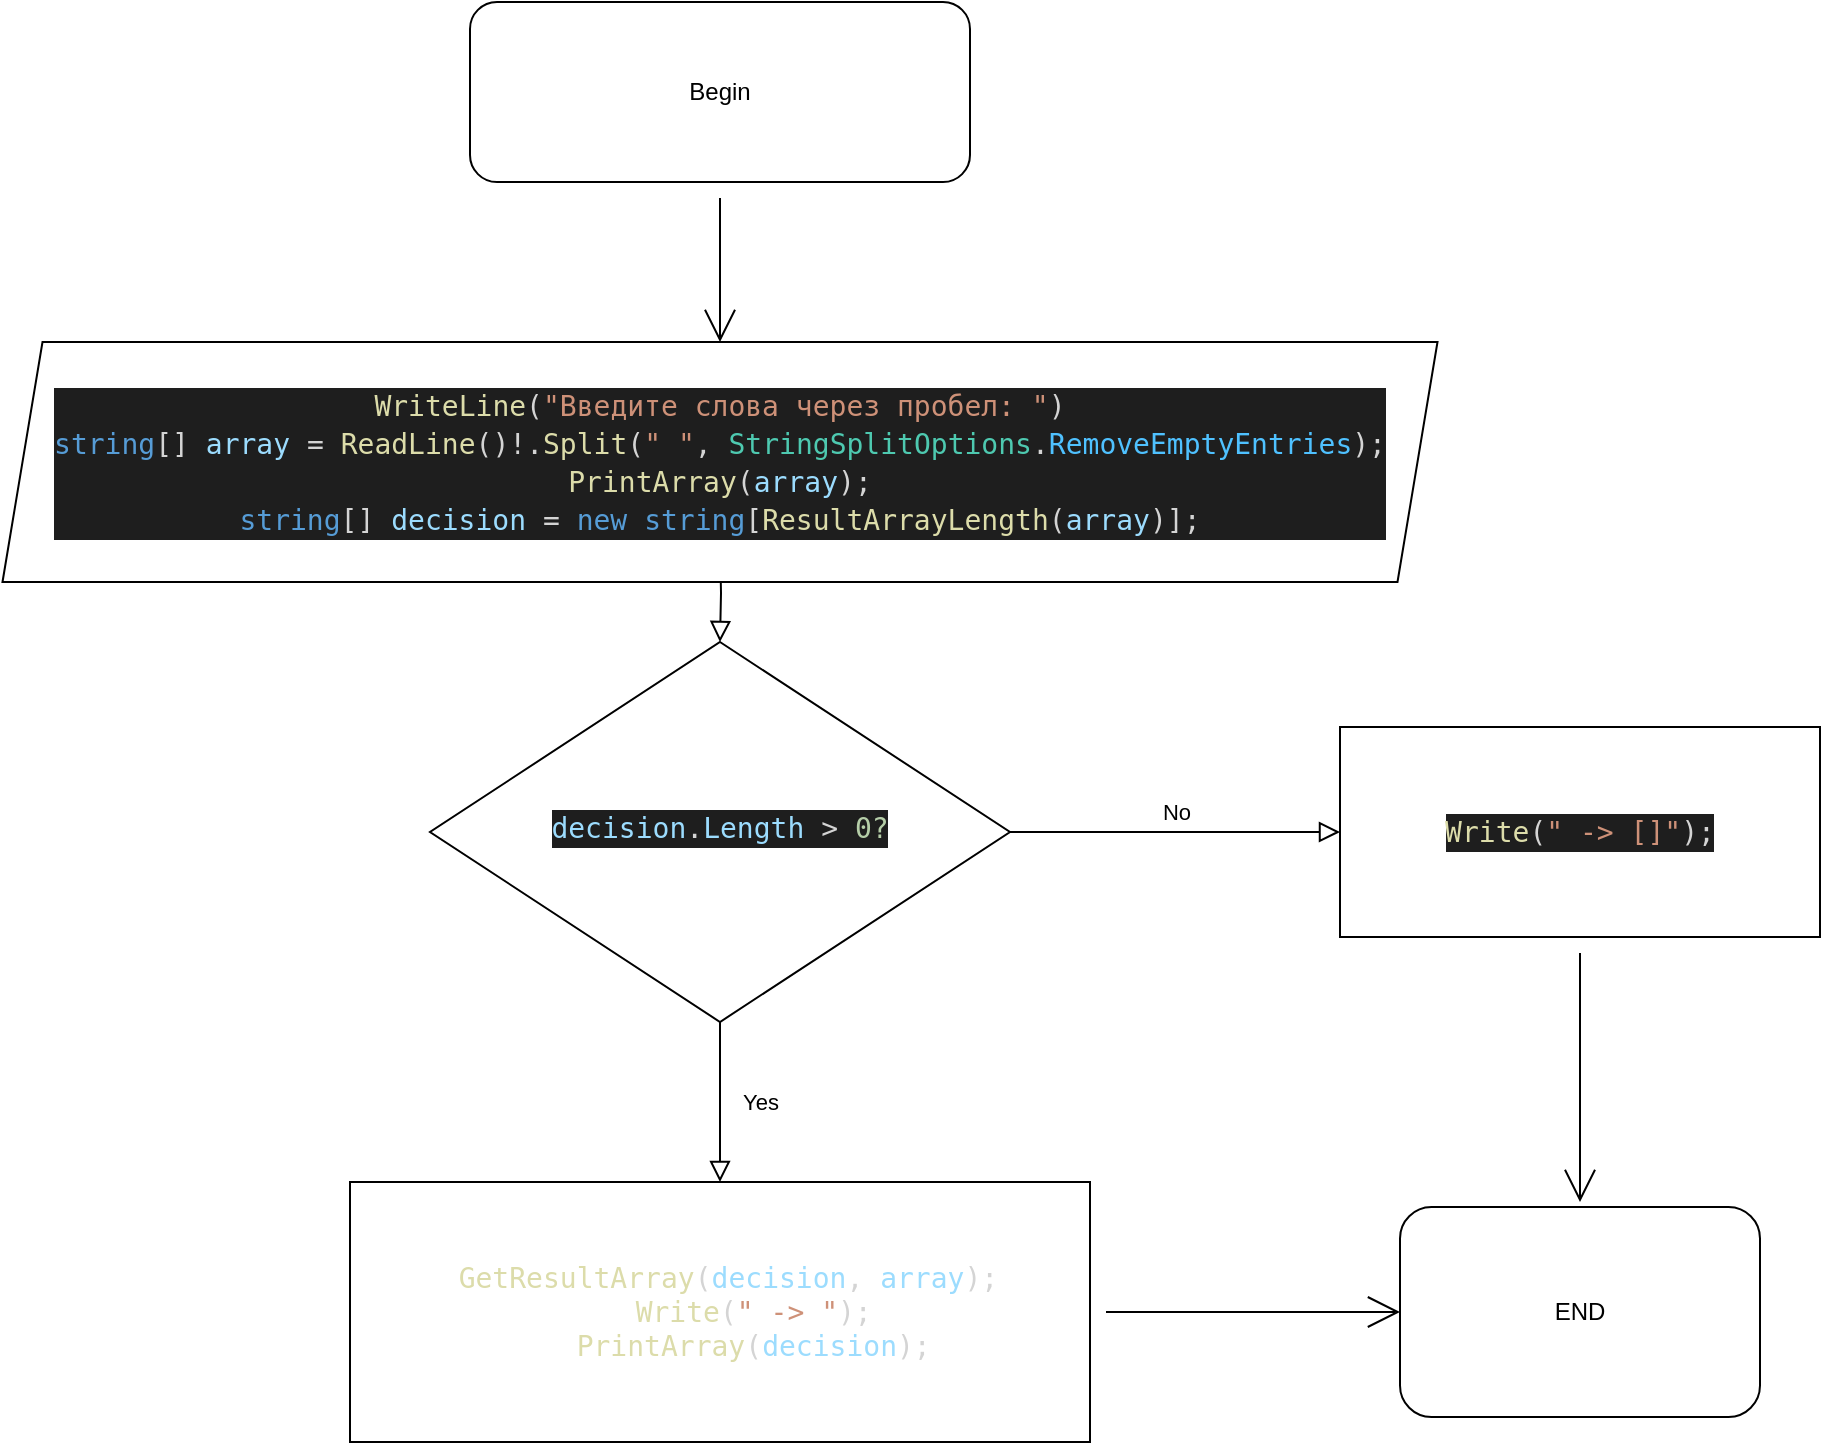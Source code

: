<mxfile version="20.3.0" type="device"><diagram id="C5RBs43oDa-KdzZeNtuy" name="Page-1"><mxGraphModel dx="2594" dy="2063" grid="1" gridSize="10" guides="1" tooltips="1" connect="1" arrows="1" fold="1" page="1" pageScale="1" pageWidth="827" pageHeight="1169" math="0" shadow="0"><root><mxCell id="WIyWlLk6GJQsqaUBKTNV-0"/><mxCell id="WIyWlLk6GJQsqaUBKTNV-1" parent="WIyWlLk6GJQsqaUBKTNV-0"/><mxCell id="WIyWlLk6GJQsqaUBKTNV-2" value="" style="rounded=0;html=1;jettySize=auto;orthogonalLoop=1;fontSize=11;endArrow=block;endFill=0;endSize=8;strokeWidth=1;shadow=0;labelBackgroundColor=none;edgeStyle=orthogonalEdgeStyle;" parent="WIyWlLk6GJQsqaUBKTNV-1" target="WIyWlLk6GJQsqaUBKTNV-6" edge="1"><mxGeometry relative="1" as="geometry"><mxPoint x="220" y="120" as="sourcePoint"/></mxGeometry></mxCell><mxCell id="WIyWlLk6GJQsqaUBKTNV-4" value="Yes" style="rounded=0;html=1;jettySize=auto;orthogonalLoop=1;fontSize=11;endArrow=block;endFill=0;endSize=8;strokeWidth=1;shadow=0;labelBackgroundColor=none;edgeStyle=orthogonalEdgeStyle;entryX=0.5;entryY=0;entryDx=0;entryDy=0;" parent="WIyWlLk6GJQsqaUBKTNV-1" source="WIyWlLk6GJQsqaUBKTNV-6" target="66za3nFgz1fejpE2HEn0-9" edge="1"><mxGeometry y="20" relative="1" as="geometry"><mxPoint as="offset"/><mxPoint x="220" y="420" as="targetPoint"/></mxGeometry></mxCell><mxCell id="WIyWlLk6GJQsqaUBKTNV-5" value="No" style="edgeStyle=orthogonalEdgeStyle;rounded=0;html=1;jettySize=auto;orthogonalLoop=1;fontSize=11;endArrow=block;endFill=0;endSize=8;strokeWidth=1;shadow=0;labelBackgroundColor=none;" parent="WIyWlLk6GJQsqaUBKTNV-1" source="WIyWlLk6GJQsqaUBKTNV-6" target="66za3nFgz1fejpE2HEn0-10" edge="1"><mxGeometry y="10" relative="1" as="geometry"><mxPoint as="offset"/><mxPoint x="580" y="265" as="targetPoint"/></mxGeometry></mxCell><mxCell id="WIyWlLk6GJQsqaUBKTNV-6" value="&lt;div style=&quot;color: rgb(212, 212, 212); background-color: rgb(30, 30, 30); font-family: Consolas, monospace, Consolas, &amp;quot;Courier New&amp;quot;, monospace; font-size: 14px; line-height: 19px;&quot;&gt;&lt;span style=&quot;color: #9cdcfe;&quot;&gt;decision&lt;/span&gt;.&lt;span style=&quot;color: #9cdcfe;&quot;&gt;Length&lt;/span&gt; &amp;gt; &lt;span style=&quot;color: #b5cea8;&quot;&gt;0?&lt;/span&gt;&lt;/div&gt;" style="rhombus;whiteSpace=wrap;html=1;shadow=0;fontFamily=Helvetica;fontSize=12;align=center;strokeWidth=1;spacing=6;spacingTop=-4;" parent="WIyWlLk6GJQsqaUBKTNV-1" vertex="1"><mxGeometry x="75" y="170" width="290" height="190" as="geometry"/></mxCell><mxCell id="66za3nFgz1fejpE2HEn0-0" value="&lt;div style=&quot;color: rgb(212, 212, 212); background-color: rgb(30, 30, 30); font-family: Consolas, monospace, Consolas, &amp;quot;Courier New&amp;quot;, monospace; font-size: 14px; line-height: 19px;&quot;&gt;&lt;div&gt;&lt;span style=&quot;color: #dcdcaa;&quot;&gt;WriteLine&lt;/span&gt;(&lt;span style=&quot;color: #ce9178;&quot;&gt;&quot;Введите слова через пробел: &quot;&lt;/span&gt;)&lt;/div&gt;&lt;div&gt;&lt;span style=&quot;color: #569cd6;&quot;&gt;string&lt;/span&gt;[] &lt;span style=&quot;color: #9cdcfe;&quot;&gt;array&lt;/span&gt; = &lt;span style=&quot;color: #dcdcaa;&quot;&gt;ReadLine&lt;/span&gt;()!.&lt;span style=&quot;color: #dcdcaa;&quot;&gt;Split&lt;/span&gt;(&lt;span style=&quot;color: #ce9178;&quot;&gt;&quot; &quot;&lt;/span&gt;, &lt;span style=&quot;color: #4ec9b0;&quot;&gt;StringSplitOptions&lt;/span&gt;.&lt;span style=&quot;color: #4fc1ff;&quot;&gt;RemoveEmptyEntries&lt;/span&gt;);&lt;/div&gt;&lt;div&gt;&lt;span style=&quot;color: #dcdcaa;&quot;&gt;PrintArray&lt;/span&gt;(&lt;span style=&quot;color: #9cdcfe;&quot;&gt;array&lt;/span&gt;);&lt;/div&gt;&lt;div&gt;&lt;span style=&quot;color: #569cd6;&quot;&gt;string&lt;/span&gt;[] &lt;span style=&quot;color: #9cdcfe;&quot;&gt;decision&lt;/span&gt; = &lt;span style=&quot;color: #569cd6;&quot;&gt;new&lt;/span&gt; &lt;span style=&quot;color: #569cd6;&quot;&gt;string&lt;/span&gt;[&lt;span style=&quot;color: #dcdcaa;&quot;&gt;ResultArrayLength&lt;/span&gt;(&lt;span style=&quot;color: #9cdcfe;&quot;&gt;array&lt;/span&gt;)];&lt;/div&gt;&lt;/div&gt;" style="shape=parallelogram;perimeter=parallelogramPerimeter;whiteSpace=wrap;html=1;fixedSize=1;hachureGap=4;" vertex="1" parent="WIyWlLk6GJQsqaUBKTNV-1"><mxGeometry x="-138.75" y="20" width="717.5" height="120" as="geometry"/></mxCell><mxCell id="66za3nFgz1fejpE2HEn0-2" style="edgeStyle=none;curved=1;rounded=0;orthogonalLoop=1;jettySize=auto;html=1;entryX=0.5;entryY=0;entryDx=0;entryDy=0;endArrow=open;startSize=14;endSize=14;sourcePerimeterSpacing=8;targetPerimeterSpacing=8;" edge="1" parent="WIyWlLk6GJQsqaUBKTNV-1" source="66za3nFgz1fejpE2HEn0-1" target="66za3nFgz1fejpE2HEn0-0"><mxGeometry relative="1" as="geometry"/></mxCell><mxCell id="66za3nFgz1fejpE2HEn0-1" value="Begin" style="rounded=1;whiteSpace=wrap;html=1;hachureGap=4;" vertex="1" parent="WIyWlLk6GJQsqaUBKTNV-1"><mxGeometry x="95" y="-150" width="250" height="90" as="geometry"/></mxCell><mxCell id="66za3nFgz1fejpE2HEn0-14" style="edgeStyle=none;curved=1;rounded=0;orthogonalLoop=1;jettySize=auto;html=1;entryX=0;entryY=0.5;entryDx=0;entryDy=0;endArrow=open;startSize=14;endSize=14;sourcePerimeterSpacing=8;targetPerimeterSpacing=8;" edge="1" parent="WIyWlLk6GJQsqaUBKTNV-1" source="66za3nFgz1fejpE2HEn0-9" target="66za3nFgz1fejpE2HEn0-11"><mxGeometry relative="1" as="geometry"/></mxCell><mxCell id="66za3nFgz1fejpE2HEn0-9" value="&lt;div style=&quot;color: rgb(212, 212, 212); font-family: Consolas, monospace, Consolas, &amp;quot;Courier New&amp;quot;, monospace; font-size: 14px;&quot;&gt;&amp;nbsp;&lt;span style=&quot;color: rgb(220, 220, 170);&quot;&gt;GetResultArray&lt;/span&gt;(&lt;span style=&quot;color: rgb(156, 220, 254);&quot;&gt;decision&lt;/span&gt;,&amp;nbsp;&lt;span style=&quot;color: rgb(156, 220, 254);&quot;&gt;array&lt;/span&gt;);&lt;/div&gt;&lt;div style=&quot;color: rgb(212, 212, 212); font-family: Consolas, monospace, Consolas, &amp;quot;Courier New&amp;quot;, monospace; font-size: 14px;&quot;&gt;&amp;nbsp; &amp;nbsp;&amp;nbsp;&lt;span style=&quot;color: rgb(220, 220, 170);&quot;&gt;Write&lt;/span&gt;(&lt;span style=&quot;color: rgb(206, 145, 120);&quot;&gt;&quot; -&amp;gt; &quot;&lt;/span&gt;);&lt;/div&gt;&lt;div style=&quot;color: rgb(212, 212, 212); font-family: Consolas, monospace, Consolas, &amp;quot;Courier New&amp;quot;, monospace; font-size: 14px;&quot;&gt;&amp;nbsp; &amp;nbsp;&amp;nbsp;&lt;span style=&quot;color: rgb(220, 220, 170);&quot;&gt;PrintArray&lt;/span&gt;(&lt;span style=&quot;color: rgb(156, 220, 254);&quot;&gt;decision&lt;/span&gt;);&lt;/div&gt;" style="rounded=0;whiteSpace=wrap;html=1;hachureGap=4;" vertex="1" parent="WIyWlLk6GJQsqaUBKTNV-1"><mxGeometry x="35" y="440" width="370" height="130" as="geometry"/></mxCell><mxCell id="66za3nFgz1fejpE2HEn0-13" style="edgeStyle=none;curved=1;rounded=0;orthogonalLoop=1;jettySize=auto;html=1;endArrow=open;startSize=14;endSize=14;sourcePerimeterSpacing=8;targetPerimeterSpacing=8;" edge="1" parent="WIyWlLk6GJQsqaUBKTNV-1" source="66za3nFgz1fejpE2HEn0-10"><mxGeometry relative="1" as="geometry"><mxPoint x="650" y="450" as="targetPoint"/></mxGeometry></mxCell><mxCell id="66za3nFgz1fejpE2HEn0-10" value="&lt;div style=&quot;color: rgb(212, 212, 212); background-color: rgb(30, 30, 30); font-family: Consolas, monospace, Consolas, &amp;quot;Courier New&amp;quot;, monospace; font-size: 14px; line-height: 19px;&quot;&gt;&lt;span style=&quot;color: #dcdcaa;&quot;&gt;Write&lt;/span&gt;(&lt;span style=&quot;color: #ce9178;&quot;&gt;&quot; -&amp;gt; []&quot;&lt;/span&gt;);&lt;/div&gt;" style="rounded=0;whiteSpace=wrap;html=1;hachureGap=4;" vertex="1" parent="WIyWlLk6GJQsqaUBKTNV-1"><mxGeometry x="530" y="212.5" width="240" height="105" as="geometry"/></mxCell><mxCell id="66za3nFgz1fejpE2HEn0-11" value="END" style="rounded=1;whiteSpace=wrap;html=1;hachureGap=4;" vertex="1" parent="WIyWlLk6GJQsqaUBKTNV-1"><mxGeometry x="560" y="452.5" width="180" height="105" as="geometry"/></mxCell></root></mxGraphModel></diagram></mxfile>